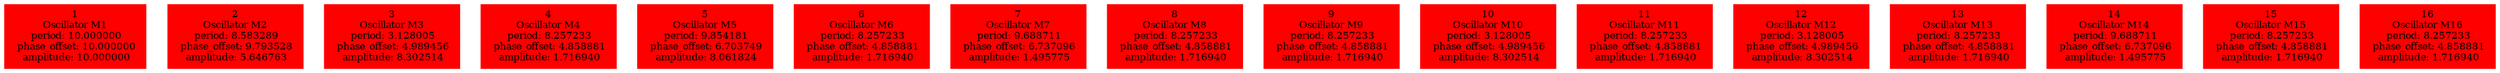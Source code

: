  digraph g{ forcelabels=true;
1 [label=<1<BR />Oscillator M1<BR /> period: 10.000000<BR /> phase_offset: 10.000000<BR /> amplitude: 10.000000>, shape=box,color=red,style=filled,fontsize=8];2 [label=<2<BR />Oscillator M2<BR /> period: 8.583289<BR /> phase_offset: 9.793528<BR /> amplitude: 5.646763>, shape=box,color=red,style=filled,fontsize=8];3 [label=<3<BR />Oscillator M3<BR /> period: 3.128005<BR /> phase_offset: 4.989456<BR /> amplitude: 8.302514>, shape=box,color=red,style=filled,fontsize=8];4 [label=<4<BR />Oscillator M4<BR /> period: 8.257233<BR /> phase_offset: 4.858881<BR /> amplitude: 1.716940>, shape=box,color=red,style=filled,fontsize=8];5 [label=<5<BR />Oscillator M5<BR /> period: 9.854181<BR /> phase_offset: 6.703749<BR /> amplitude: 8.061824>, shape=box,color=red,style=filled,fontsize=8];6 [label=<6<BR />Oscillator M6<BR /> period: 8.257233<BR /> phase_offset: 4.858881<BR /> amplitude: 1.716940>, shape=box,color=red,style=filled,fontsize=8];7 [label=<7<BR />Oscillator M7<BR /> period: 9.688711<BR /> phase_offset: 6.737096<BR /> amplitude: 1.495775>, shape=box,color=red,style=filled,fontsize=8];8 [label=<8<BR />Oscillator M8<BR /> period: 8.257233<BR /> phase_offset: 4.858881<BR /> amplitude: 1.716940>, shape=box,color=red,style=filled,fontsize=8];9 [label=<9<BR />Oscillator M9<BR /> period: 8.257233<BR /> phase_offset: 4.858881<BR /> amplitude: 1.716940>, shape=box,color=red,style=filled,fontsize=8];10 [label=<10<BR />Oscillator M10<BR /> period: 3.128005<BR /> phase_offset: 4.989456<BR /> amplitude: 8.302514>, shape=box,color=red,style=filled,fontsize=8];11 [label=<11<BR />Oscillator M11<BR /> period: 8.257233<BR /> phase_offset: 4.858881<BR /> amplitude: 1.716940>, shape=box,color=red,style=filled,fontsize=8];12 [label=<12<BR />Oscillator M12<BR /> period: 3.128005<BR /> phase_offset: 4.989456<BR /> amplitude: 8.302514>, shape=box,color=red,style=filled,fontsize=8];13 [label=<13<BR />Oscillator M13<BR /> period: 8.257233<BR /> phase_offset: 4.858881<BR /> amplitude: 1.716940>, shape=box,color=red,style=filled,fontsize=8];14 [label=<14<BR />Oscillator M14<BR /> period: 9.688711<BR /> phase_offset: 6.737096<BR /> amplitude: 1.495775>, shape=box,color=red,style=filled,fontsize=8];15 [label=<15<BR />Oscillator M15<BR /> period: 8.257233<BR /> phase_offset: 4.858881<BR /> amplitude: 1.716940>, shape=box,color=red,style=filled,fontsize=8];16 [label=<16<BR />Oscillator M16<BR /> period: 8.257233<BR /> phase_offset: 4.858881<BR /> amplitude: 1.716940>, shape=box,color=red,style=filled,fontsize=8]; }
